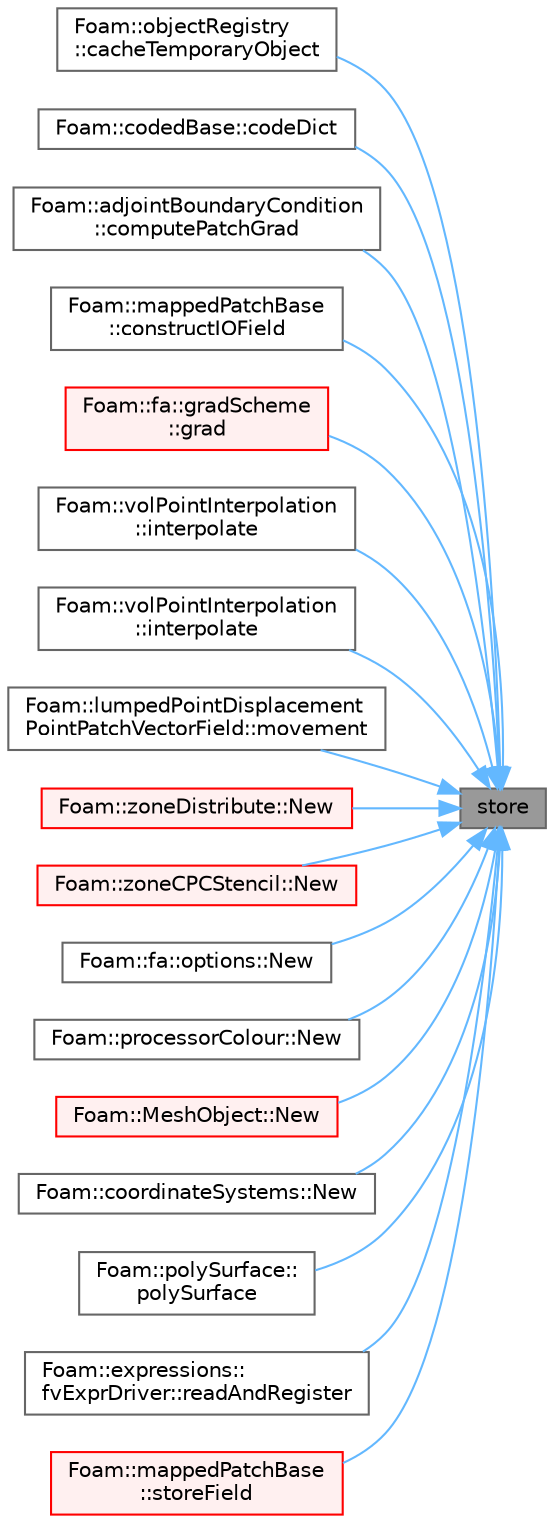 digraph "store"
{
 // LATEX_PDF_SIZE
  bgcolor="transparent";
  edge [fontname=Helvetica,fontsize=10,labelfontname=Helvetica,labelfontsize=10];
  node [fontname=Helvetica,fontsize=10,shape=box,height=0.2,width=0.4];
  rankdir="RL";
  Node1 [id="Node000001",label="store",height=0.2,width=0.4,color="gray40", fillcolor="grey60", style="filled", fontcolor="black",tooltip=" "];
  Node1 -> Node2 [id="edge1_Node000001_Node000002",dir="back",color="steelblue1",style="solid",tooltip=" "];
  Node2 [id="Node000002",label="Foam::objectRegistry\l::cacheTemporaryObject",height=0.2,width=0.4,color="grey40", fillcolor="white", style="filled",URL="$classFoam_1_1objectRegistry.html#a703c836831552f0843b761ef0b2726af",tooltip=" "];
  Node1 -> Node3 [id="edge2_Node000001_Node000003",dir="back",color="steelblue1",style="solid",tooltip=" "];
  Node3 [id="Node000003",label="Foam::codedBase::codeDict",height=0.2,width=0.4,color="grey40", fillcolor="white", style="filled",URL="$classFoam_1_1codedBase.html#afeb053d1e05b376db5d4b416df8b9129",tooltip=" "];
  Node1 -> Node4 [id="edge3_Node000001_Node000004",dir="back",color="steelblue1",style="solid",tooltip=" "];
  Node4 [id="Node000004",label="Foam::adjointBoundaryCondition\l::computePatchGrad",height=0.2,width=0.4,color="grey40", fillcolor="white", style="filled",URL="$classFoam_1_1adjointBoundaryCondition.html#a94e4b2325f8850dfa8287a300ece628a",tooltip=" "];
  Node1 -> Node5 [id="edge4_Node000001_Node000005",dir="back",color="steelblue1",style="solid",tooltip=" "];
  Node5 [id="Node000005",label="Foam::mappedPatchBase\l::constructIOField",height=0.2,width=0.4,color="grey40", fillcolor="white", style="filled",URL="$classFoam_1_1mappedPatchBase.html#abc31bf5147ee297d8f3718029ce7fc01",tooltip=" "];
  Node1 -> Node6 [id="edge5_Node000001_Node000006",dir="back",color="steelblue1",style="solid",tooltip=" "];
  Node6 [id="Node000006",label="Foam::fa::gradScheme\l::grad",height=0.2,width=0.4,color="red", fillcolor="#FFF0F0", style="filled",URL="$classFoam_1_1fa_1_1gradScheme.html#a81bb99697623b789aa2b988f3984cd0c",tooltip=" "];
  Node1 -> Node8 [id="edge6_Node000001_Node000008",dir="back",color="steelblue1",style="solid",tooltip=" "];
  Node8 [id="Node000008",label="Foam::volPointInterpolation\l::interpolate",height=0.2,width=0.4,color="grey40", fillcolor="white", style="filled",URL="$classFoam_1_1volPointInterpolation.html#a7b083367ccf802890c3a28efdcbf90ca",tooltip=" "];
  Node1 -> Node9 [id="edge7_Node000001_Node000009",dir="back",color="steelblue1",style="solid",tooltip=" "];
  Node9 [id="Node000009",label="Foam::volPointInterpolation\l::interpolate",height=0.2,width=0.4,color="grey40", fillcolor="white", style="filled",URL="$classFoam_1_1volPointInterpolation.html#aa488e2d89c091e9b52045f73ee3c9b20",tooltip=" "];
  Node1 -> Node10 [id="edge8_Node000001_Node000010",dir="back",color="steelblue1",style="solid",tooltip=" "];
  Node10 [id="Node000010",label="Foam::lumpedPointDisplacement\lPointPatchVectorField::movement",height=0.2,width=0.4,color="grey40", fillcolor="white", style="filled",URL="$classFoam_1_1lumpedPointDisplacementPointPatchVectorField.html#a998547424386e51b686a5c35bfe69e16",tooltip=" "];
  Node1 -> Node11 [id="edge9_Node000001_Node000011",dir="back",color="steelblue1",style="solid",tooltip=" "];
  Node11 [id="Node000011",label="Foam::zoneDistribute::New",height=0.2,width=0.4,color="red", fillcolor="#FFF0F0", style="filled",URL="$classFoam_1_1zoneDistribute.html#a6a56890d24c1176c53ab9c78ca9e93d9",tooltip=" "];
  Node1 -> Node13 [id="edge10_Node000001_Node000013",dir="back",color="steelblue1",style="solid",tooltip=" "];
  Node13 [id="Node000013",label="Foam::zoneCPCStencil::New",height=0.2,width=0.4,color="red", fillcolor="#FFF0F0", style="filled",URL="$classFoam_1_1zoneCPCStencil.html#a87dcf6b12cf731f9459146b65b396cf7",tooltip=" "];
  Node1 -> Node17 [id="edge11_Node000001_Node000017",dir="back",color="steelblue1",style="solid",tooltip=" "];
  Node17 [id="Node000017",label="Foam::fa::options::New",height=0.2,width=0.4,color="grey40", fillcolor="white", style="filled",URL="$classFoam_1_1fa_1_1options.html#ac2e79f6d08e7f6fc2436b61f9e4864a6",tooltip=" "];
  Node1 -> Node18 [id="edge12_Node000001_Node000018",dir="back",color="steelblue1",style="solid",tooltip=" "];
  Node18 [id="Node000018",label="Foam::processorColour::New",height=0.2,width=0.4,color="grey40", fillcolor="white", style="filled",URL="$classFoam_1_1processorColour.html#a2aaa48f057e674513ce8bc2b62dc64af",tooltip=" "];
  Node1 -> Node19 [id="edge13_Node000001_Node000019",dir="back",color="steelblue1",style="solid",tooltip=" "];
  Node19 [id="Node000019",label="Foam::MeshObject::New",height=0.2,width=0.4,color="red", fillcolor="#FFF0F0", style="filled",URL="$classFoam_1_1MeshObject.html#a174574ec68990766b0ac5746b6c8be68",tooltip=" "];
  Node1 -> Node82 [id="edge14_Node000001_Node000082",dir="back",color="steelblue1",style="solid",tooltip=" "];
  Node82 [id="Node000082",label="Foam::coordinateSystems::New",height=0.2,width=0.4,color="grey40", fillcolor="white", style="filled",URL="$classFoam_1_1coordinateSystems.html#a376c7b5be5eb047ecbc65454db0daeb3",tooltip=" "];
  Node1 -> Node83 [id="edge15_Node000001_Node000083",dir="back",color="steelblue1",style="solid",tooltip=" "];
  Node83 [id="Node000083",label="Foam::polySurface::\lpolySurface",height=0.2,width=0.4,color="grey40", fillcolor="white", style="filled",URL="$classFoam_1_1polySurface.html#ab068d41d4d6b85dbd17c43759b9e3cc6",tooltip=" "];
  Node1 -> Node84 [id="edge16_Node000001_Node000084",dir="back",color="steelblue1",style="solid",tooltip=" "];
  Node84 [id="Node000084",label="Foam::expressions::\lfvExprDriver::readAndRegister",height=0.2,width=0.4,color="grey40", fillcolor="white", style="filled",URL="$classFoam_1_1expressions_1_1fvExprDriver.html#a6397876199bf5a785b700a7585d94972",tooltip=" "];
  Node1 -> Node85 [id="edge17_Node000001_Node000085",dir="back",color="steelblue1",style="solid",tooltip=" "];
  Node85 [id="Node000085",label="Foam::mappedPatchBase\l::storeField",height=0.2,width=0.4,color="red", fillcolor="#FFF0F0", style="filled",URL="$classFoam_1_1mappedPatchBase.html#ae922105801fa23289b01407932650239",tooltip=" "];
}
